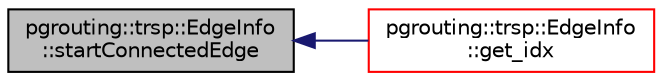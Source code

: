 digraph "pgrouting::trsp::EdgeInfo::startConnectedEdge"
{
  edge [fontname="Helvetica",fontsize="10",labelfontname="Helvetica",labelfontsize="10"];
  node [fontname="Helvetica",fontsize="10",shape=record];
  rankdir="LR";
  Node121 [label="pgrouting::trsp::EdgeInfo\l::startConnectedEdge",height=0.2,width=0.4,color="black", fillcolor="grey75", style="filled", fontcolor="black"];
  Node121 -> Node122 [dir="back",color="midnightblue",fontsize="10",style="solid",fontname="Helvetica"];
  Node122 [label="pgrouting::trsp::EdgeInfo\l::get_idx",height=0.2,width=0.4,color="red", fillcolor="white", style="filled",URL="$classpgrouting_1_1trsp_1_1EdgeInfo.html#abd840dabd48d2aa120f26be3cc22f3dd"];
}
